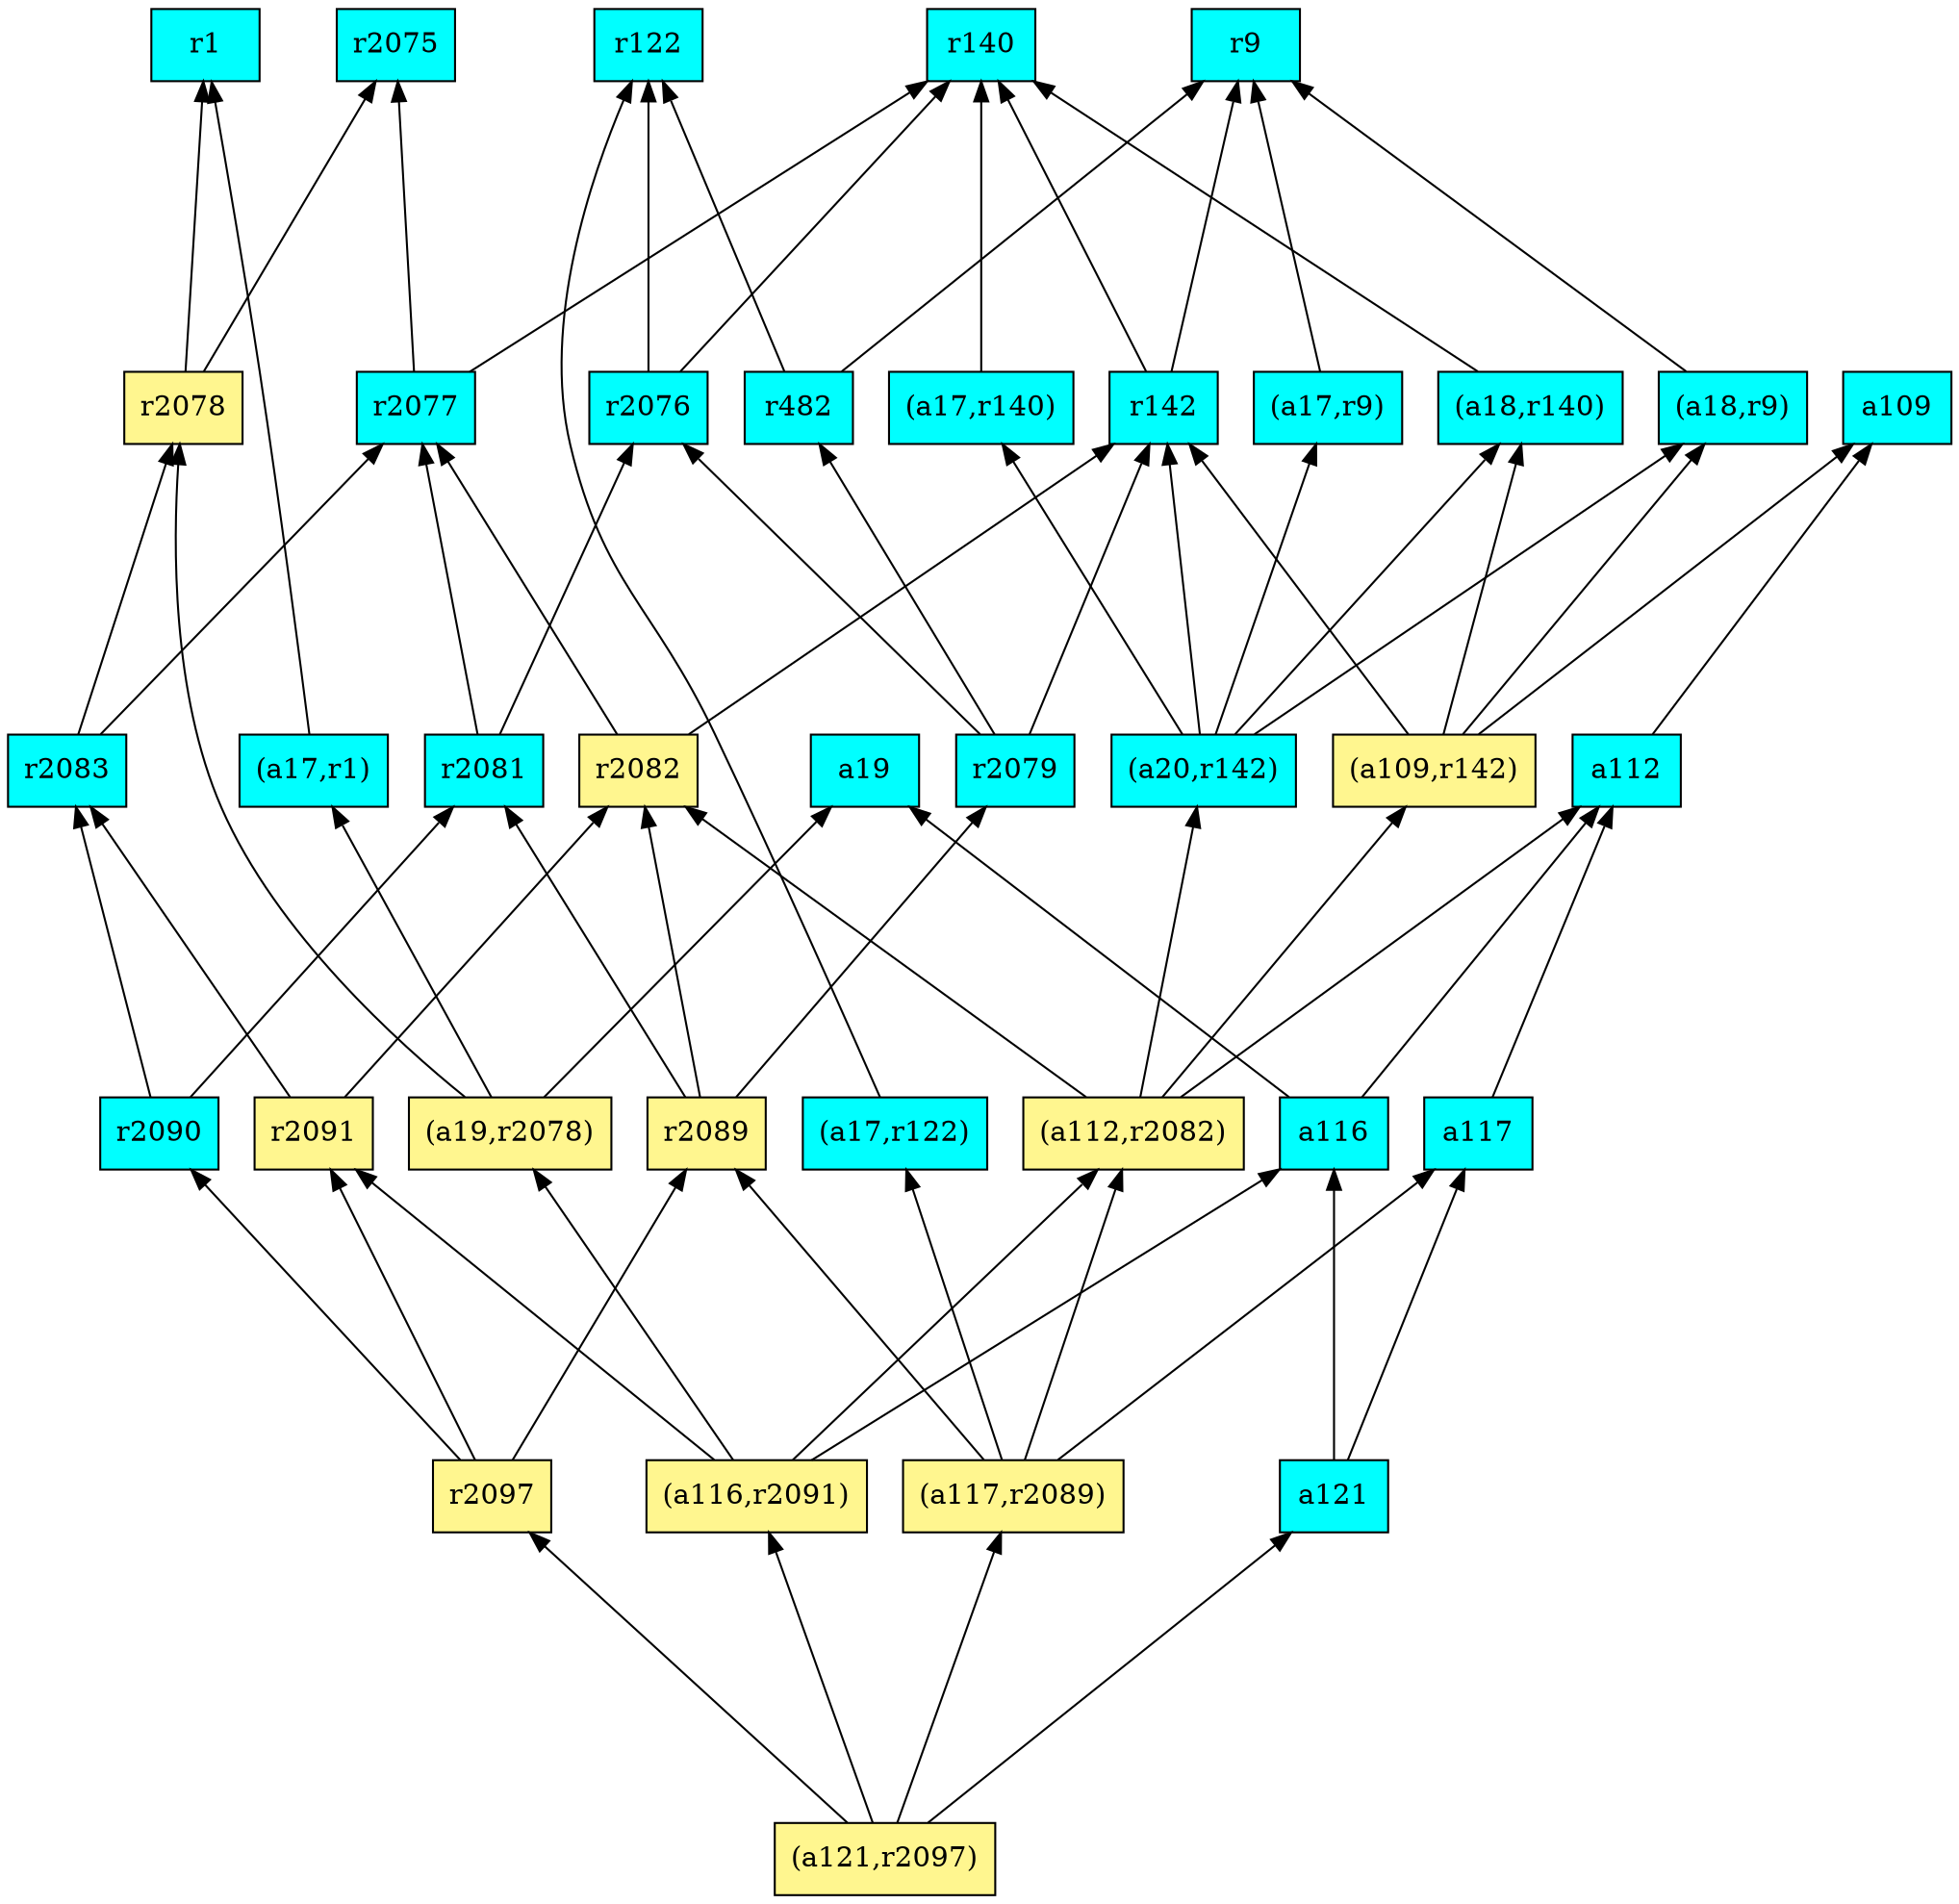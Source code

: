 digraph G {
rankdir=BT;ranksep="2.0";
"r2097" [shape=record,fillcolor=khaki1,style=filled,label="{r2097}"];
"r2078" [shape=record,fillcolor=khaki1,style=filled,label="{r2078}"];
"r2077" [shape=record,fillcolor=cyan,style=filled,label="{r2077}"];
"a109" [shape=record,fillcolor=cyan,style=filled,label="{a109}"];
"r9" [shape=record,fillcolor=cyan,style=filled,label="{r9}"];
"a112" [shape=record,fillcolor=cyan,style=filled,label="{a112}"];
"(a20,r142)" [shape=record,fillcolor=cyan,style=filled,label="{(a20,r142)}"];
"r2089" [shape=record,fillcolor=khaki1,style=filled,label="{r2089}"];
"(a17,r1)" [shape=record,fillcolor=cyan,style=filled,label="{(a17,r1)}"];
"(a121,r2097)" [shape=record,fillcolor=khaki1,style=filled,label="{(a121,r2097)}"];
"(a109,r142)" [shape=record,fillcolor=khaki1,style=filled,label="{(a109,r142)}"];
"r122" [shape=record,fillcolor=cyan,style=filled,label="{r122}"];
"r2082" [shape=record,fillcolor=khaki1,style=filled,label="{r2082}"];
"a116" [shape=record,fillcolor=cyan,style=filled,label="{a116}"];
"r142" [shape=record,fillcolor=cyan,style=filled,label="{r142}"];
"(a17,r122)" [shape=record,fillcolor=cyan,style=filled,label="{(a17,r122)}"];
"r2090" [shape=record,fillcolor=cyan,style=filled,label="{r2090}"];
"r2076" [shape=record,fillcolor=cyan,style=filled,label="{r2076}"];
"r2079" [shape=record,fillcolor=cyan,style=filled,label="{r2079}"];
"r2091" [shape=record,fillcolor=khaki1,style=filled,label="{r2091}"];
"(a117,r2089)" [shape=record,fillcolor=khaki1,style=filled,label="{(a117,r2089)}"];
"(a112,r2082)" [shape=record,fillcolor=khaki1,style=filled,label="{(a112,r2082)}"];
"(a116,r2091)" [shape=record,fillcolor=khaki1,style=filled,label="{(a116,r2091)}"];
"a121" [shape=record,fillcolor=cyan,style=filled,label="{a121}"];
"r2075" [shape=record,fillcolor=cyan,style=filled,label="{r2075}"];
"r2083" [shape=record,fillcolor=cyan,style=filled,label="{r2083}"];
"r2081" [shape=record,fillcolor=cyan,style=filled,label="{r2081}"];
"(a19,r2078)" [shape=record,fillcolor=khaki1,style=filled,label="{(a19,r2078)}"];
"(a17,r9)" [shape=record,fillcolor=cyan,style=filled,label="{(a17,r9)}"];
"r140" [shape=record,fillcolor=cyan,style=filled,label="{r140}"];
"r482" [shape=record,fillcolor=cyan,style=filled,label="{r482}"];
"(a18,r140)" [shape=record,fillcolor=cyan,style=filled,label="{(a18,r140)}"];
"a19" [shape=record,fillcolor=cyan,style=filled,label="{a19}"];
"a117" [shape=record,fillcolor=cyan,style=filled,label="{a117}"];
"r1" [shape=record,fillcolor=cyan,style=filled,label="{r1}"];
"(a18,r9)" [shape=record,fillcolor=cyan,style=filled,label="{(a18,r9)}"];
"(a17,r140)" [shape=record,fillcolor=cyan,style=filled,label="{(a17,r140)}"];
"r2097" -> "r2090"
"r2097" -> "r2091"
"r2097" -> "r2089"
"r2078" -> "r1"
"r2078" -> "r2075"
"r2077" -> "r2075"
"r2077" -> "r140"
"a112" -> "a109"
"(a20,r142)" -> "r142"
"(a20,r142)" -> "(a17,r9)"
"(a20,r142)" -> "(a18,r140)"
"(a20,r142)" -> "(a18,r9)"
"(a20,r142)" -> "(a17,r140)"
"r2089" -> "r2079"
"r2089" -> "r2082"
"r2089" -> "r2081"
"(a17,r1)" -> "r1"
"(a121,r2097)" -> "r2097"
"(a121,r2097)" -> "(a117,r2089)"
"(a121,r2097)" -> "(a116,r2091)"
"(a121,r2097)" -> "a121"
"(a109,r142)" -> "r142"
"(a109,r142)" -> "(a18,r9)"
"(a109,r142)" -> "a109"
"(a109,r142)" -> "(a18,r140)"
"r2082" -> "r142"
"r2082" -> "r2077"
"a116" -> "a19"
"a116" -> "a112"
"r142" -> "r9"
"r142" -> "r140"
"(a17,r122)" -> "r122"
"r2090" -> "r2081"
"r2090" -> "r2083"
"r2076" -> "r122"
"r2076" -> "r140"
"r2079" -> "r142"
"r2079" -> "r482"
"r2079" -> "r2076"
"r2091" -> "r2082"
"r2091" -> "r2083"
"(a117,r2089)" -> "(a17,r122)"
"(a117,r2089)" -> "a117"
"(a117,r2089)" -> "(a112,r2082)"
"(a117,r2089)" -> "r2089"
"(a112,r2082)" -> "r2082"
"(a112,r2082)" -> "a112"
"(a112,r2082)" -> "(a20,r142)"
"(a112,r2082)" -> "(a109,r142)"
"(a116,r2091)" -> "(a19,r2078)"
"(a116,r2091)" -> "r2091"
"(a116,r2091)" -> "(a112,r2082)"
"(a116,r2091)" -> "a116"
"a121" -> "a117"
"a121" -> "a116"
"r2083" -> "r2078"
"r2083" -> "r2077"
"r2081" -> "r2076"
"r2081" -> "r2077"
"(a19,r2078)" -> "r2078"
"(a19,r2078)" -> "a19"
"(a19,r2078)" -> "(a17,r1)"
"(a17,r9)" -> "r9"
"r482" -> "r9"
"r482" -> "r122"
"(a18,r140)" -> "r140"
"a117" -> "a112"
"(a18,r9)" -> "r9"
"(a17,r140)" -> "r140"
}